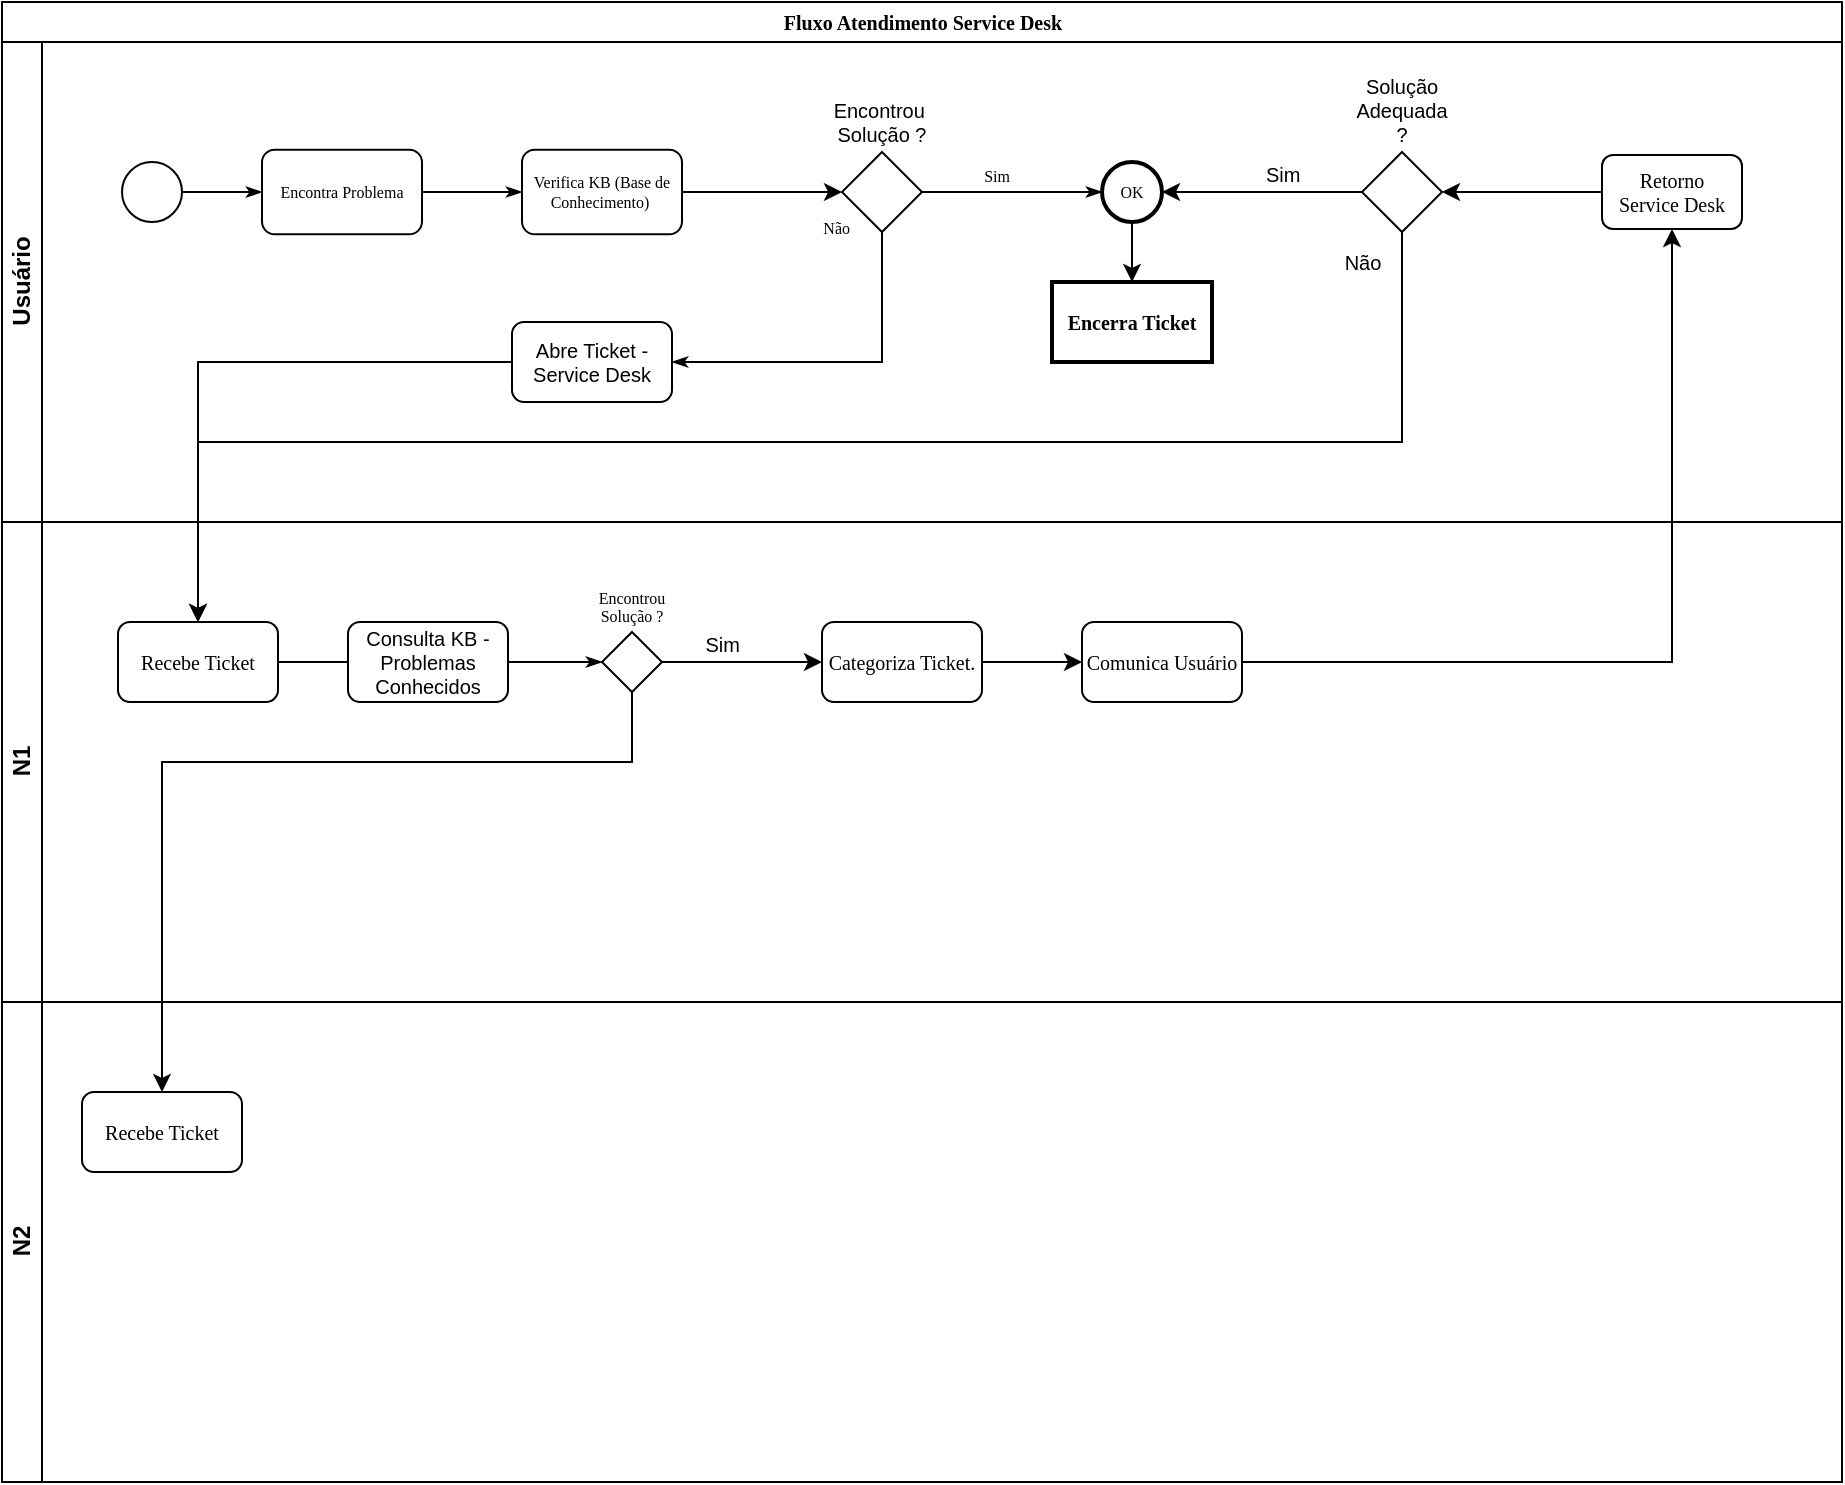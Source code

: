 <mxfile version="18.0.4" type="github">
  <diagram name="Page-1" id="c7488fd3-1785-93aa-aadb-54a6760d102a">
    <mxGraphModel dx="828" dy="496" grid="1" gridSize="10" guides="1" tooltips="1" connect="1" arrows="1" fold="1" page="1" pageScale="1" pageWidth="1100" pageHeight="850" background="none" math="0" shadow="0">
      <root>
        <mxCell id="0" />
        <mxCell id="1" parent="0" />
        <mxCell id="2b4e8129b02d487f-1" value="Fluxo Atendimento Service Desk" style="swimlane;html=1;childLayout=stackLayout;horizontal=1;startSize=20;horizontalStack=0;rounded=0;shadow=0;labelBackgroundColor=none;strokeWidth=1;fontFamily=Verdana;fontSize=10;align=center;" parent="1" vertex="1">
          <mxGeometry x="90" y="80" width="920" height="740" as="geometry" />
        </mxCell>
        <mxCell id="2b4e8129b02d487f-2" value="Usuário" style="swimlane;html=1;startSize=20;horizontal=0;" parent="2b4e8129b02d487f-1" vertex="1">
          <mxGeometry y="20" width="920" height="240" as="geometry">
            <mxRectangle y="20" width="680" height="20" as="alternateBounds" />
          </mxGeometry>
        </mxCell>
        <mxCell id="2b4e8129b02d487f-18" style="edgeStyle=orthogonalEdgeStyle;rounded=0;html=1;labelBackgroundColor=none;startArrow=none;startFill=0;startSize=5;endArrow=classicThin;endFill=1;endSize=5;jettySize=auto;orthogonalLoop=1;strokeWidth=1;fontFamily=Verdana;fontSize=8" parent="2b4e8129b02d487f-2" source="2b4e8129b02d487f-5" target="2b4e8129b02d487f-6" edge="1">
          <mxGeometry relative="1" as="geometry" />
        </mxCell>
        <mxCell id="2b4e8129b02d487f-5" value="" style="ellipse;whiteSpace=wrap;html=1;rounded=0;shadow=0;labelBackgroundColor=none;strokeWidth=1;fontFamily=Verdana;fontSize=8;align=center;" parent="2b4e8129b02d487f-2" vertex="1">
          <mxGeometry x="60" y="60" width="30" height="30" as="geometry" />
        </mxCell>
        <mxCell id="2b4e8129b02d487f-6" value="Encontra Problema" style="rounded=1;whiteSpace=wrap;html=1;shadow=0;labelBackgroundColor=none;strokeWidth=1;fontFamily=Verdana;fontSize=8;align=center;aspect=fixed;" parent="2b4e8129b02d487f-2" vertex="1">
          <mxGeometry x="130" y="53.85" width="80" height="42.3" as="geometry" />
        </mxCell>
        <mxCell id="2b4e8129b02d487f-20" value="Sim" style="edgeStyle=orthogonalEdgeStyle;rounded=0;html=1;labelBackgroundColor=none;startArrow=none;startFill=0;startSize=5;endArrow=classicThin;endFill=1;endSize=5;jettySize=auto;orthogonalLoop=1;strokeWidth=1;fontFamily=Verdana;fontSize=8;spacingTop=0;spacingBottom=0;labelBorderColor=none;labelPosition=left;verticalLabelPosition=top;align=right;verticalAlign=bottom;" parent="2b4e8129b02d487f-2" source="xkUjx0h_O5jFEAEdqRdE-6" target="2b4e8129b02d487f-8" edge="1">
          <mxGeometry relative="1" as="geometry" />
        </mxCell>
        <mxCell id="xkUjx0h_O5jFEAEdqRdE-9" style="edgeStyle=orthogonalEdgeStyle;rounded=0;orthogonalLoop=1;jettySize=auto;html=1;entryX=0;entryY=0.5;entryDx=0;entryDy=0;labelBorderColor=none;fontSize=10;" edge="1" parent="2b4e8129b02d487f-2" source="2b4e8129b02d487f-7" target="xkUjx0h_O5jFEAEdqRdE-6">
          <mxGeometry relative="1" as="geometry" />
        </mxCell>
        <mxCell id="2b4e8129b02d487f-7" value="Verifica KB (Base de Conhecimento)&amp;nbsp;" style="rounded=1;whiteSpace=wrap;html=1;shadow=0;labelBackgroundColor=none;strokeWidth=1;fontFamily=Verdana;fontSize=8;align=center;aspect=fixed;" parent="2b4e8129b02d487f-2" vertex="1">
          <mxGeometry x="260" y="53.85" width="80" height="42.3" as="geometry" />
        </mxCell>
        <mxCell id="2b4e8129b02d487f-8" value="OK" style="ellipse;whiteSpace=wrap;html=1;rounded=0;shadow=0;labelBackgroundColor=none;strokeWidth=2;fontFamily=Verdana;fontSize=8;align=center;" parent="2b4e8129b02d487f-2" vertex="1">
          <mxGeometry x="550" y="60" width="30" height="30" as="geometry" />
        </mxCell>
        <mxCell id="2b4e8129b02d487f-24" style="edgeStyle=orthogonalEdgeStyle;rounded=0;html=1;labelBackgroundColor=none;startArrow=none;startFill=0;startSize=5;endArrow=classicThin;endFill=1;endSize=5;jettySize=auto;orthogonalLoop=1;strokeWidth=1;fontFamily=Verdana;fontSize=8;entryX=0;entryY=0.5;entryDx=0;entryDy=0;" parent="2b4e8129b02d487f-2" source="2b4e8129b02d487f-6" target="2b4e8129b02d487f-7" edge="1">
          <mxGeometry relative="1" as="geometry" />
        </mxCell>
        <mxCell id="xkUjx0h_O5jFEAEdqRdE-29" style="edgeStyle=orthogonalEdgeStyle;rounded=0;orthogonalLoop=1;jettySize=auto;html=1;labelBorderColor=none;fontSize=10;" edge="1" parent="2b4e8129b02d487f-2" source="xkUjx0h_O5jFEAEdqRdE-4" target="xkUjx0h_O5jFEAEdqRdE-28">
          <mxGeometry relative="1" as="geometry" />
        </mxCell>
        <mxCell id="xkUjx0h_O5jFEAEdqRdE-4" value="&lt;font style=&quot;font-size: 10px;&quot;&gt;Retorno &lt;br&gt;Service Desk&lt;/font&gt;" style="rounded=1;whiteSpace=wrap;html=1;shadow=0;labelBackgroundColor=none;strokeWidth=1;fontFamily=Verdana;fontSize=8;align=center;" vertex="1" parent="2b4e8129b02d487f-2">
          <mxGeometry x="800" y="56.5" width="70" height="37" as="geometry" />
        </mxCell>
        <mxCell id="xkUjx0h_O5jFEAEdqRdE-6" value="Encontrou&amp;nbsp; Solução ?" style="rhombus;whiteSpace=wrap;html=1;fontSize=10;aspect=fixed;labelPosition=center;verticalLabelPosition=top;align=center;verticalAlign=bottom;" vertex="1" parent="2b4e8129b02d487f-2">
          <mxGeometry x="420" y="55" width="40" height="40" as="geometry" />
        </mxCell>
        <mxCell id="xkUjx0h_O5jFEAEdqRdE-23" value="Abre Ticket - Service Desk" style="rounded=1;whiteSpace=wrap;html=1;fontSize=10;" vertex="1" parent="2b4e8129b02d487f-2">
          <mxGeometry x="255" y="140" width="80" height="40" as="geometry" />
        </mxCell>
        <mxCell id="2b4e8129b02d487f-25" value="Não" style="edgeStyle=orthogonalEdgeStyle;rounded=0;html=1;labelBackgroundColor=none;startArrow=none;startFill=0;startSize=5;endArrow=classicThin;endFill=1;endSize=5;jettySize=auto;orthogonalLoop=1;strokeWidth=1;fontFamily=Verdana;fontSize=8;exitX=0.5;exitY=1;exitDx=0;exitDy=0;labelBorderColor=none;labelPosition=left;verticalLabelPosition=top;align=right;verticalAlign=bottom;entryX=1;entryY=0.5;entryDx=0;entryDy=0;" parent="2b4e8129b02d487f-2" source="xkUjx0h_O5jFEAEdqRdE-6" target="xkUjx0h_O5jFEAEdqRdE-23" edge="1">
          <mxGeometry x="-0.936" y="-15" relative="1" as="geometry">
            <mxPoint as="offset" />
            <mxPoint x="90" y="170" as="targetPoint" />
            <Array as="points">
              <mxPoint x="440" y="160" />
            </Array>
          </mxGeometry>
        </mxCell>
        <mxCell id="xkUjx0h_O5jFEAEdqRdE-30" value="Sim" style="edgeStyle=orthogonalEdgeStyle;rounded=0;orthogonalLoop=1;jettySize=auto;html=1;entryX=1;entryY=0.5;entryDx=0;entryDy=0;labelBorderColor=none;fontSize=10;labelPosition=right;verticalLabelPosition=top;align=left;verticalAlign=bottom;" edge="1" parent="2b4e8129b02d487f-2" source="xkUjx0h_O5jFEAEdqRdE-28" target="2b4e8129b02d487f-8">
          <mxGeometry relative="1" as="geometry" />
        </mxCell>
        <mxCell id="xkUjx0h_O5jFEAEdqRdE-28" value="Solução Adequada ?" style="rhombus;whiteSpace=wrap;html=1;fontSize=10;aspect=fixed;labelPosition=center;verticalLabelPosition=top;align=center;verticalAlign=bottom;" vertex="1" parent="2b4e8129b02d487f-2">
          <mxGeometry x="680" y="55" width="40" height="40" as="geometry" />
        </mxCell>
        <mxCell id="xkUjx0h_O5jFEAEdqRdE-32" value="Encerra Ticket" style="whiteSpace=wrap;html=1;fontSize=10;fontFamily=Verdana;rounded=0;shadow=0;labelBackgroundColor=none;strokeWidth=2;fontStyle=1" vertex="1" parent="2b4e8129b02d487f-2">
          <mxGeometry x="525" y="120" width="80" height="40" as="geometry" />
        </mxCell>
        <mxCell id="xkUjx0h_O5jFEAEdqRdE-33" value="" style="edgeStyle=orthogonalEdgeStyle;rounded=0;orthogonalLoop=1;jettySize=auto;html=1;labelBorderColor=none;fontSize=10;" edge="1" parent="2b4e8129b02d487f-2" source="2b4e8129b02d487f-8" target="xkUjx0h_O5jFEAEdqRdE-32">
          <mxGeometry relative="1" as="geometry" />
        </mxCell>
        <mxCell id="2b4e8129b02d487f-3" value="N1" style="swimlane;html=1;startSize=20;horizontal=0;spacing=0;labelPosition=center;verticalLabelPosition=middle;align=center;verticalAlign=middle;" parent="2b4e8129b02d487f-1" vertex="1">
          <mxGeometry y="260" width="920" height="240" as="geometry" />
        </mxCell>
        <mxCell id="2b4e8129b02d487f-26" style="edgeStyle=orthogonalEdgeStyle;rounded=0;html=1;labelBackgroundColor=none;startArrow=none;startFill=0;startSize=5;endArrow=classicThin;endFill=1;endSize=5;jettySize=auto;orthogonalLoop=1;strokeWidth=1;fontFamily=Verdana;fontSize=8" parent="2b4e8129b02d487f-3" source="xkUjx0h_O5jFEAEdqRdE-1" target="2b4e8129b02d487f-13" edge="1">
          <mxGeometry relative="1" as="geometry" />
        </mxCell>
        <mxCell id="2b4e8129b02d487f-12" value="Recebe Ticket" style="rounded=1;whiteSpace=wrap;html=1;shadow=0;labelBackgroundColor=none;strokeWidth=1;fontFamily=Verdana;fontSize=10;align=center;" parent="2b4e8129b02d487f-3" vertex="1">
          <mxGeometry x="58" y="50" width="80" height="40" as="geometry" />
        </mxCell>
        <mxCell id="2b4e8129b02d487f-13" value="Encontrou Solução ?" style="strokeWidth=1;html=1;shape=mxgraph.flowchart.decision;whiteSpace=wrap;rounded=1;shadow=0;labelBackgroundColor=none;fontFamily=Verdana;fontSize=8;align=center;labelPosition=center;verticalLabelPosition=top;verticalAlign=bottom;" parent="2b4e8129b02d487f-3" vertex="1">
          <mxGeometry x="300" y="55.0" width="30" height="30" as="geometry" />
        </mxCell>
        <mxCell id="xkUjx0h_O5jFEAEdqRdE-1" value="Consulta KB - Problemas Conhecidos" style="rounded=1;whiteSpace=wrap;html=1;fontSize=10;" vertex="1" parent="2b4e8129b02d487f-3">
          <mxGeometry x="173" y="50" width="80" height="40" as="geometry" />
        </mxCell>
        <mxCell id="xkUjx0h_O5jFEAEdqRdE-2" value="" style="edgeStyle=orthogonalEdgeStyle;rounded=0;html=1;labelBackgroundColor=none;startArrow=none;startFill=0;startSize=5;endArrow=none;endFill=1;endSize=5;jettySize=auto;orthogonalLoop=1;strokeWidth=1;fontFamily=Verdana;fontSize=8" edge="1" parent="2b4e8129b02d487f-3" source="2b4e8129b02d487f-12" target="xkUjx0h_O5jFEAEdqRdE-1">
          <mxGeometry relative="1" as="geometry">
            <mxPoint x="308.0" y="308.5" as="sourcePoint" />
            <mxPoint x="508" y="308.5" as="targetPoint" />
          </mxGeometry>
        </mxCell>
        <mxCell id="xkUjx0h_O5jFEAEdqRdE-15" value="&lt;font style=&quot;font-size: 10px;&quot;&gt;Comunica Usuário&lt;br&gt;&lt;/font&gt;" style="whiteSpace=wrap;html=1;fontSize=8;fontFamily=Verdana;strokeWidth=1;rounded=1;shadow=0;labelBackgroundColor=none;" vertex="1" parent="2b4e8129b02d487f-3">
          <mxGeometry x="540" y="50" width="80" height="40" as="geometry" />
        </mxCell>
        <mxCell id="xkUjx0h_O5jFEAEdqRdE-13" value="&lt;font style=&quot;font-size: 10px;&quot;&gt;Categoriza Ticket.&lt;/font&gt;" style="whiteSpace=wrap;html=1;fontSize=8;fontFamily=Verdana;strokeWidth=1;rounded=1;shadow=0;labelBackgroundColor=none;" vertex="1" parent="2b4e8129b02d487f-3">
          <mxGeometry x="410" y="50" width="80" height="40" as="geometry" />
        </mxCell>
        <mxCell id="xkUjx0h_O5jFEAEdqRdE-14" value="Sim" style="edgeStyle=orthogonalEdgeStyle;rounded=0;orthogonalLoop=1;jettySize=auto;html=1;labelBorderColor=none;fontSize=10;labelPosition=left;verticalLabelPosition=top;align=right;verticalAlign=bottom;" edge="1" parent="2b4e8129b02d487f-3" source="2b4e8129b02d487f-13" target="xkUjx0h_O5jFEAEdqRdE-13">
          <mxGeometry relative="1" as="geometry" />
        </mxCell>
        <mxCell id="xkUjx0h_O5jFEAEdqRdE-16" value="" style="edgeStyle=orthogonalEdgeStyle;rounded=0;orthogonalLoop=1;jettySize=auto;html=1;labelBorderColor=none;fontSize=10;" edge="1" parent="2b4e8129b02d487f-3" source="xkUjx0h_O5jFEAEdqRdE-13" target="xkUjx0h_O5jFEAEdqRdE-15">
          <mxGeometry relative="1" as="geometry" />
        </mxCell>
        <mxCell id="2b4e8129b02d487f-4" value="N2" style="swimlane;html=1;startSize=20;horizontal=0;" parent="2b4e8129b02d487f-1" vertex="1">
          <mxGeometry y="500" width="920" height="240" as="geometry" />
        </mxCell>
        <mxCell id="xkUjx0h_O5jFEAEdqRdE-34" value="&lt;font style=&quot;font-size: 10px;&quot;&gt;Recebe Ticket&lt;/font&gt;" style="whiteSpace=wrap;html=1;fontSize=8;fontFamily=Verdana;verticalAlign=middle;strokeWidth=1;rounded=1;shadow=0;labelBackgroundColor=none;" vertex="1" parent="2b4e8129b02d487f-4">
          <mxGeometry x="40" y="45.0" width="80" height="40" as="geometry" />
        </mxCell>
        <mxCell id="xkUjx0h_O5jFEAEdqRdE-17" style="edgeStyle=orthogonalEdgeStyle;rounded=0;orthogonalLoop=1;jettySize=auto;html=1;entryX=0.5;entryY=1;entryDx=0;entryDy=0;labelBorderColor=none;fontSize=10;" edge="1" parent="2b4e8129b02d487f-1" source="xkUjx0h_O5jFEAEdqRdE-15" target="xkUjx0h_O5jFEAEdqRdE-4">
          <mxGeometry relative="1" as="geometry" />
        </mxCell>
        <mxCell id="xkUjx0h_O5jFEAEdqRdE-24" style="edgeStyle=orthogonalEdgeStyle;rounded=0;orthogonalLoop=1;jettySize=auto;html=1;entryX=0.5;entryY=0;entryDx=0;entryDy=0;labelBorderColor=none;fontSize=10;" edge="1" parent="2b4e8129b02d487f-1" source="xkUjx0h_O5jFEAEdqRdE-23" target="2b4e8129b02d487f-12">
          <mxGeometry relative="1" as="geometry" />
        </mxCell>
        <mxCell id="xkUjx0h_O5jFEAEdqRdE-31" value="Não" style="edgeStyle=orthogonalEdgeStyle;rounded=0;orthogonalLoop=1;jettySize=auto;html=1;entryX=0.5;entryY=0;entryDx=0;entryDy=0;labelBorderColor=none;fontSize=10;exitX=0.5;exitY=1;exitDx=0;exitDy=0;labelPosition=center;verticalLabelPosition=middle;align=center;verticalAlign=middle;" edge="1" parent="2b4e8129b02d487f-1" source="xkUjx0h_O5jFEAEdqRdE-28" target="2b4e8129b02d487f-12">
          <mxGeometry x="-0.962" y="-20" relative="1" as="geometry">
            <Array as="points">
              <mxPoint x="700" y="220" />
              <mxPoint x="98" y="220" />
            </Array>
            <mxPoint as="offset" />
          </mxGeometry>
        </mxCell>
        <mxCell id="xkUjx0h_O5jFEAEdqRdE-35" value="" style="edgeStyle=orthogonalEdgeStyle;rounded=0;orthogonalLoop=1;jettySize=auto;html=1;labelBorderColor=none;fontSize=10;" edge="1" parent="2b4e8129b02d487f-1" source="2b4e8129b02d487f-13" target="xkUjx0h_O5jFEAEdqRdE-34">
          <mxGeometry relative="1" as="geometry">
            <Array as="points">
              <mxPoint x="315" y="380" />
              <mxPoint x="80" y="380" />
            </Array>
          </mxGeometry>
        </mxCell>
      </root>
    </mxGraphModel>
  </diagram>
</mxfile>

